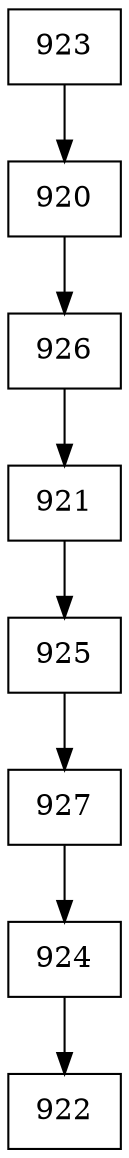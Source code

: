 digraph G {
  node [shape=record];
  node0 [label="{923}"];
  node0 -> node1;
  node1 [label="{920}"];
  node1 -> node2;
  node2 [label="{926}"];
  node2 -> node3;
  node3 [label="{921}"];
  node3 -> node4;
  node4 [label="{925}"];
  node4 -> node5;
  node5 [label="{927}"];
  node5 -> node6;
  node6 [label="{924}"];
  node6 -> node7;
  node7 [label="{922}"];
}

